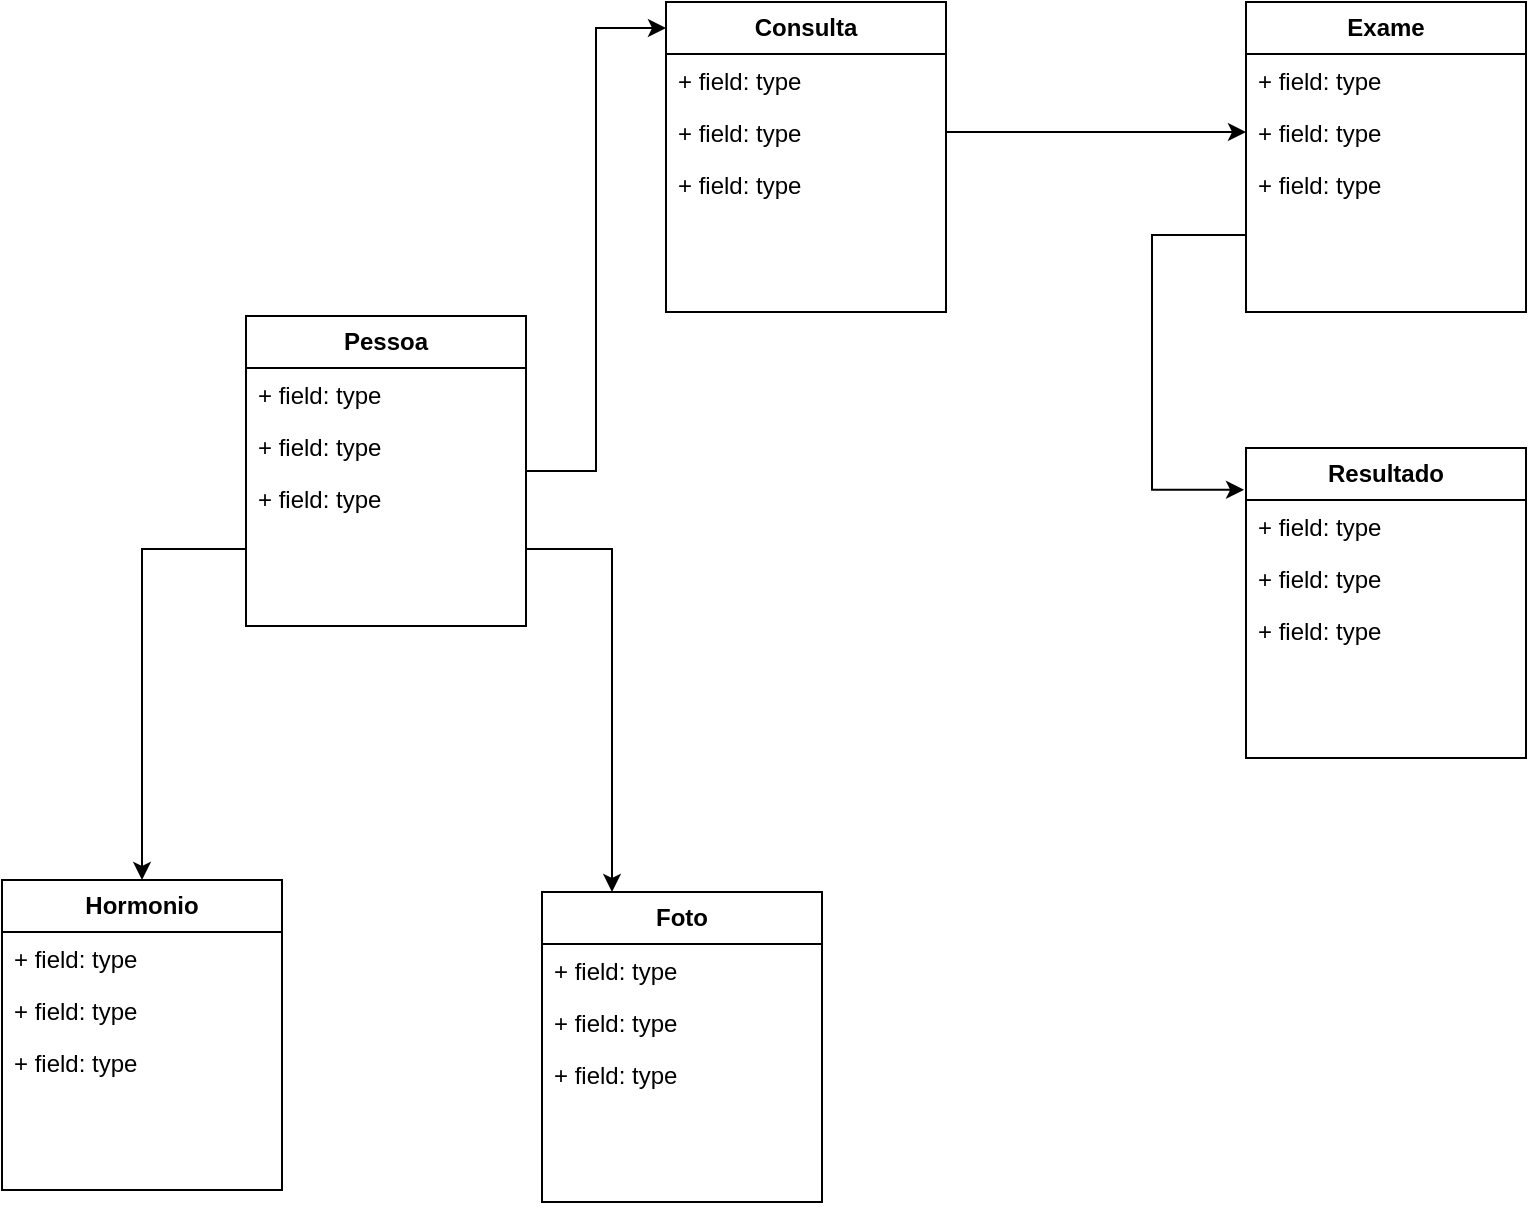 <mxfile version="21.6.9" type="github">
  <diagram name="Página-1" id="Gbn_zKBvqncWfa5k1Yjy">
    <mxGraphModel dx="1434" dy="800" grid="0" gridSize="10" guides="1" tooltips="1" connect="1" arrows="1" fold="1" page="1" pageScale="1" pageWidth="827" pageHeight="1169" math="0" shadow="0">
      <root>
        <mxCell id="0" />
        <mxCell id="1" parent="0" />
        <mxCell id="RYzXBKOhSC6vpqloGrv6-41" value="&lt;b&gt;Foto&lt;/b&gt;" style="swimlane;fontStyle=0;childLayout=stackLayout;horizontal=1;startSize=26;fillColor=none;horizontalStack=0;resizeParent=1;resizeParentMax=0;resizeLast=0;collapsible=1;marginBottom=0;whiteSpace=wrap;html=1;" vertex="1" parent="1">
          <mxGeometry x="285" y="473" width="140" height="155" as="geometry" />
        </mxCell>
        <mxCell id="RYzXBKOhSC6vpqloGrv6-42" value="+ field: type" style="text;strokeColor=none;fillColor=none;align=left;verticalAlign=top;spacingLeft=4;spacingRight=4;overflow=hidden;rotatable=0;points=[[0,0.5],[1,0.5]];portConstraint=eastwest;whiteSpace=wrap;html=1;" vertex="1" parent="RYzXBKOhSC6vpqloGrv6-41">
          <mxGeometry y="26" width="140" height="26" as="geometry" />
        </mxCell>
        <mxCell id="RYzXBKOhSC6vpqloGrv6-43" value="+ field: type" style="text;strokeColor=none;fillColor=none;align=left;verticalAlign=top;spacingLeft=4;spacingRight=4;overflow=hidden;rotatable=0;points=[[0,0.5],[1,0.5]];portConstraint=eastwest;whiteSpace=wrap;html=1;" vertex="1" parent="RYzXBKOhSC6vpqloGrv6-41">
          <mxGeometry y="52" width="140" height="26" as="geometry" />
        </mxCell>
        <mxCell id="RYzXBKOhSC6vpqloGrv6-44" value="+ field: type" style="text;strokeColor=none;fillColor=none;align=left;verticalAlign=top;spacingLeft=4;spacingRight=4;overflow=hidden;rotatable=0;points=[[0,0.5],[1,0.5]];portConstraint=eastwest;whiteSpace=wrap;html=1;" vertex="1" parent="RYzXBKOhSC6vpqloGrv6-41">
          <mxGeometry y="78" width="140" height="77" as="geometry" />
        </mxCell>
        <mxCell id="RYzXBKOhSC6vpqloGrv6-45" value="&lt;b&gt;Hormonio&lt;/b&gt;" style="swimlane;fontStyle=0;childLayout=stackLayout;horizontal=1;startSize=26;fillColor=none;horizontalStack=0;resizeParent=1;resizeParentMax=0;resizeLast=0;collapsible=1;marginBottom=0;whiteSpace=wrap;html=1;" vertex="1" parent="1">
          <mxGeometry x="15" y="467" width="140" height="155" as="geometry" />
        </mxCell>
        <mxCell id="RYzXBKOhSC6vpqloGrv6-46" value="+ field: type" style="text;strokeColor=none;fillColor=none;align=left;verticalAlign=top;spacingLeft=4;spacingRight=4;overflow=hidden;rotatable=0;points=[[0,0.5],[1,0.5]];portConstraint=eastwest;whiteSpace=wrap;html=1;" vertex="1" parent="RYzXBKOhSC6vpqloGrv6-45">
          <mxGeometry y="26" width="140" height="26" as="geometry" />
        </mxCell>
        <mxCell id="RYzXBKOhSC6vpqloGrv6-47" value="+ field: type" style="text;strokeColor=none;fillColor=none;align=left;verticalAlign=top;spacingLeft=4;spacingRight=4;overflow=hidden;rotatable=0;points=[[0,0.5],[1,0.5]];portConstraint=eastwest;whiteSpace=wrap;html=1;" vertex="1" parent="RYzXBKOhSC6vpqloGrv6-45">
          <mxGeometry y="52" width="140" height="26" as="geometry" />
        </mxCell>
        <mxCell id="RYzXBKOhSC6vpqloGrv6-48" value="+ field: type" style="text;strokeColor=none;fillColor=none;align=left;verticalAlign=top;spacingLeft=4;spacingRight=4;overflow=hidden;rotatable=0;points=[[0,0.5],[1,0.5]];portConstraint=eastwest;whiteSpace=wrap;html=1;" vertex="1" parent="RYzXBKOhSC6vpqloGrv6-45">
          <mxGeometry y="78" width="140" height="77" as="geometry" />
        </mxCell>
        <mxCell id="RYzXBKOhSC6vpqloGrv6-67" style="edgeStyle=orthogonalEdgeStyle;rounded=0;orthogonalLoop=1;jettySize=auto;html=1;entryX=0;entryY=0.084;entryDx=0;entryDy=0;entryPerimeter=0;" edge="1" parent="1" source="RYzXBKOhSC6vpqloGrv6-49" target="RYzXBKOhSC6vpqloGrv6-53">
          <mxGeometry relative="1" as="geometry" />
        </mxCell>
        <mxCell id="RYzXBKOhSC6vpqloGrv6-49" value="&lt;b&gt;Pessoa&lt;/b&gt;" style="swimlane;fontStyle=0;childLayout=stackLayout;horizontal=1;startSize=26;fillColor=none;horizontalStack=0;resizeParent=1;resizeParentMax=0;resizeLast=0;collapsible=1;marginBottom=0;whiteSpace=wrap;html=1;" vertex="1" parent="1">
          <mxGeometry x="137" y="185" width="140" height="155" as="geometry" />
        </mxCell>
        <mxCell id="RYzXBKOhSC6vpqloGrv6-50" value="+ field: type" style="text;strokeColor=none;fillColor=none;align=left;verticalAlign=top;spacingLeft=4;spacingRight=4;overflow=hidden;rotatable=0;points=[[0,0.5],[1,0.5]];portConstraint=eastwest;whiteSpace=wrap;html=1;" vertex="1" parent="RYzXBKOhSC6vpqloGrv6-49">
          <mxGeometry y="26" width="140" height="26" as="geometry" />
        </mxCell>
        <mxCell id="RYzXBKOhSC6vpqloGrv6-51" value="+ field: type" style="text;strokeColor=none;fillColor=none;align=left;verticalAlign=top;spacingLeft=4;spacingRight=4;overflow=hidden;rotatable=0;points=[[0,0.5],[1,0.5]];portConstraint=eastwest;whiteSpace=wrap;html=1;" vertex="1" parent="RYzXBKOhSC6vpqloGrv6-49">
          <mxGeometry y="52" width="140" height="26" as="geometry" />
        </mxCell>
        <mxCell id="RYzXBKOhSC6vpqloGrv6-52" value="+ field: type" style="text;strokeColor=none;fillColor=none;align=left;verticalAlign=top;spacingLeft=4;spacingRight=4;overflow=hidden;rotatable=0;points=[[0,0.5],[1,0.5]];portConstraint=eastwest;whiteSpace=wrap;html=1;" vertex="1" parent="RYzXBKOhSC6vpqloGrv6-49">
          <mxGeometry y="78" width="140" height="77" as="geometry" />
        </mxCell>
        <mxCell id="RYzXBKOhSC6vpqloGrv6-53" value="&lt;b&gt;Consulta&lt;/b&gt;" style="swimlane;fontStyle=0;childLayout=stackLayout;horizontal=1;startSize=26;fillColor=none;horizontalStack=0;resizeParent=1;resizeParentMax=0;resizeLast=0;collapsible=1;marginBottom=0;whiteSpace=wrap;html=1;" vertex="1" parent="1">
          <mxGeometry x="347" y="28" width="140" height="155" as="geometry" />
        </mxCell>
        <mxCell id="RYzXBKOhSC6vpqloGrv6-54" value="+ field: type" style="text;strokeColor=none;fillColor=none;align=left;verticalAlign=top;spacingLeft=4;spacingRight=4;overflow=hidden;rotatable=0;points=[[0,0.5],[1,0.5]];portConstraint=eastwest;whiteSpace=wrap;html=1;" vertex="1" parent="RYzXBKOhSC6vpqloGrv6-53">
          <mxGeometry y="26" width="140" height="26" as="geometry" />
        </mxCell>
        <mxCell id="RYzXBKOhSC6vpqloGrv6-55" value="+ field: type" style="text;strokeColor=none;fillColor=none;align=left;verticalAlign=top;spacingLeft=4;spacingRight=4;overflow=hidden;rotatable=0;points=[[0,0.5],[1,0.5]];portConstraint=eastwest;whiteSpace=wrap;html=1;" vertex="1" parent="RYzXBKOhSC6vpqloGrv6-53">
          <mxGeometry y="52" width="140" height="26" as="geometry" />
        </mxCell>
        <mxCell id="RYzXBKOhSC6vpqloGrv6-56" value="+ field: type" style="text;strokeColor=none;fillColor=none;align=left;verticalAlign=top;spacingLeft=4;spacingRight=4;overflow=hidden;rotatable=0;points=[[0,0.5],[1,0.5]];portConstraint=eastwest;whiteSpace=wrap;html=1;" vertex="1" parent="RYzXBKOhSC6vpqloGrv6-53">
          <mxGeometry y="78" width="140" height="77" as="geometry" />
        </mxCell>
        <mxCell id="RYzXBKOhSC6vpqloGrv6-57" value="&lt;b&gt;Exame&lt;/b&gt;" style="swimlane;fontStyle=0;childLayout=stackLayout;horizontal=1;startSize=26;fillColor=none;horizontalStack=0;resizeParent=1;resizeParentMax=0;resizeLast=0;collapsible=1;marginBottom=0;whiteSpace=wrap;html=1;" vertex="1" parent="1">
          <mxGeometry x="637" y="28" width="140" height="155" as="geometry" />
        </mxCell>
        <mxCell id="RYzXBKOhSC6vpqloGrv6-58" value="+ field: type" style="text;strokeColor=none;fillColor=none;align=left;verticalAlign=top;spacingLeft=4;spacingRight=4;overflow=hidden;rotatable=0;points=[[0,0.5],[1,0.5]];portConstraint=eastwest;whiteSpace=wrap;html=1;" vertex="1" parent="RYzXBKOhSC6vpqloGrv6-57">
          <mxGeometry y="26" width="140" height="26" as="geometry" />
        </mxCell>
        <mxCell id="RYzXBKOhSC6vpqloGrv6-59" value="+ field: type" style="text;strokeColor=none;fillColor=none;align=left;verticalAlign=top;spacingLeft=4;spacingRight=4;overflow=hidden;rotatable=0;points=[[0,0.5],[1,0.5]];portConstraint=eastwest;whiteSpace=wrap;html=1;" vertex="1" parent="RYzXBKOhSC6vpqloGrv6-57">
          <mxGeometry y="52" width="140" height="26" as="geometry" />
        </mxCell>
        <mxCell id="RYzXBKOhSC6vpqloGrv6-60" value="+ field: type" style="text;strokeColor=none;fillColor=none;align=left;verticalAlign=top;spacingLeft=4;spacingRight=4;overflow=hidden;rotatable=0;points=[[0,0.5],[1,0.5]];portConstraint=eastwest;whiteSpace=wrap;html=1;" vertex="1" parent="RYzXBKOhSC6vpqloGrv6-57">
          <mxGeometry y="78" width="140" height="77" as="geometry" />
        </mxCell>
        <mxCell id="RYzXBKOhSC6vpqloGrv6-61" value="&lt;b&gt;Resultado&lt;/b&gt;" style="swimlane;fontStyle=0;childLayout=stackLayout;horizontal=1;startSize=26;fillColor=none;horizontalStack=0;resizeParent=1;resizeParentMax=0;resizeLast=0;collapsible=1;marginBottom=0;whiteSpace=wrap;html=1;" vertex="1" parent="1">
          <mxGeometry x="637" y="251" width="140" height="155" as="geometry" />
        </mxCell>
        <mxCell id="RYzXBKOhSC6vpqloGrv6-62" value="+ field: type" style="text;strokeColor=none;fillColor=none;align=left;verticalAlign=top;spacingLeft=4;spacingRight=4;overflow=hidden;rotatable=0;points=[[0,0.5],[1,0.5]];portConstraint=eastwest;whiteSpace=wrap;html=1;" vertex="1" parent="RYzXBKOhSC6vpqloGrv6-61">
          <mxGeometry y="26" width="140" height="26" as="geometry" />
        </mxCell>
        <mxCell id="RYzXBKOhSC6vpqloGrv6-63" value="+ field: type" style="text;strokeColor=none;fillColor=none;align=left;verticalAlign=top;spacingLeft=4;spacingRight=4;overflow=hidden;rotatable=0;points=[[0,0.5],[1,0.5]];portConstraint=eastwest;whiteSpace=wrap;html=1;" vertex="1" parent="RYzXBKOhSC6vpqloGrv6-61">
          <mxGeometry y="52" width="140" height="26" as="geometry" />
        </mxCell>
        <mxCell id="RYzXBKOhSC6vpqloGrv6-64" value="+ field: type" style="text;strokeColor=none;fillColor=none;align=left;verticalAlign=top;spacingLeft=4;spacingRight=4;overflow=hidden;rotatable=0;points=[[0,0.5],[1,0.5]];portConstraint=eastwest;whiteSpace=wrap;html=1;" vertex="1" parent="RYzXBKOhSC6vpqloGrv6-61">
          <mxGeometry y="78" width="140" height="77" as="geometry" />
        </mxCell>
        <mxCell id="RYzXBKOhSC6vpqloGrv6-65" style="edgeStyle=orthogonalEdgeStyle;rounded=0;orthogonalLoop=1;jettySize=auto;html=1;entryX=0.5;entryY=0;entryDx=0;entryDy=0;" edge="1" parent="1" source="RYzXBKOhSC6vpqloGrv6-52" target="RYzXBKOhSC6vpqloGrv6-45">
          <mxGeometry relative="1" as="geometry" />
        </mxCell>
        <mxCell id="RYzXBKOhSC6vpqloGrv6-66" style="edgeStyle=orthogonalEdgeStyle;rounded=0;orthogonalLoop=1;jettySize=auto;html=1;entryX=0.25;entryY=0;entryDx=0;entryDy=0;" edge="1" parent="1" source="RYzXBKOhSC6vpqloGrv6-52" target="RYzXBKOhSC6vpqloGrv6-41">
          <mxGeometry relative="1" as="geometry" />
        </mxCell>
        <mxCell id="RYzXBKOhSC6vpqloGrv6-68" style="edgeStyle=orthogonalEdgeStyle;rounded=0;orthogonalLoop=1;jettySize=auto;html=1;entryX=0;entryY=0.5;entryDx=0;entryDy=0;" edge="1" parent="1" source="RYzXBKOhSC6vpqloGrv6-55" target="RYzXBKOhSC6vpqloGrv6-59">
          <mxGeometry relative="1" as="geometry" />
        </mxCell>
        <mxCell id="RYzXBKOhSC6vpqloGrv6-69" style="edgeStyle=orthogonalEdgeStyle;rounded=0;orthogonalLoop=1;jettySize=auto;html=1;entryX=-0.007;entryY=0.135;entryDx=0;entryDy=0;entryPerimeter=0;" edge="1" parent="1" source="RYzXBKOhSC6vpqloGrv6-60" target="RYzXBKOhSC6vpqloGrv6-61">
          <mxGeometry relative="1" as="geometry">
            <Array as="points">
              <mxPoint x="590" y="145" />
              <mxPoint x="590" y="272" />
            </Array>
          </mxGeometry>
        </mxCell>
      </root>
    </mxGraphModel>
  </diagram>
</mxfile>
